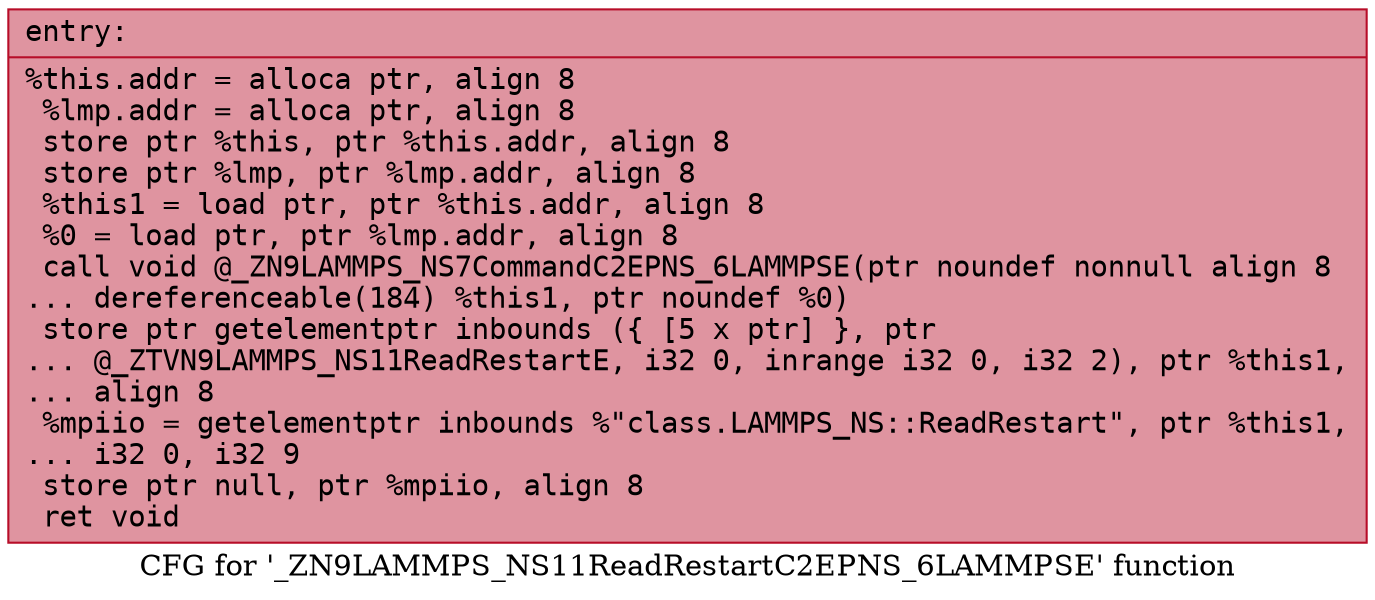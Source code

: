 digraph "CFG for '_ZN9LAMMPS_NS11ReadRestartC2EPNS_6LAMMPSE' function" {
	label="CFG for '_ZN9LAMMPS_NS11ReadRestartC2EPNS_6LAMMPSE' function";

	Node0x55bc18a9af20 [shape=record,color="#b70d28ff", style=filled, fillcolor="#b70d2870" fontname="Courier",label="{entry:\l|  %this.addr = alloca ptr, align 8\l  %lmp.addr = alloca ptr, align 8\l  store ptr %this, ptr %this.addr, align 8\l  store ptr %lmp, ptr %lmp.addr, align 8\l  %this1 = load ptr, ptr %this.addr, align 8\l  %0 = load ptr, ptr %lmp.addr, align 8\l  call void @_ZN9LAMMPS_NS7CommandC2EPNS_6LAMMPSE(ptr noundef nonnull align 8\l... dereferenceable(184) %this1, ptr noundef %0)\l  store ptr getelementptr inbounds (\{ [5 x ptr] \}, ptr\l... @_ZTVN9LAMMPS_NS11ReadRestartE, i32 0, inrange i32 0, i32 2), ptr %this1,\l... align 8\l  %mpiio = getelementptr inbounds %\"class.LAMMPS_NS::ReadRestart\", ptr %this1,\l... i32 0, i32 9\l  store ptr null, ptr %mpiio, align 8\l  ret void\l}"];
}
